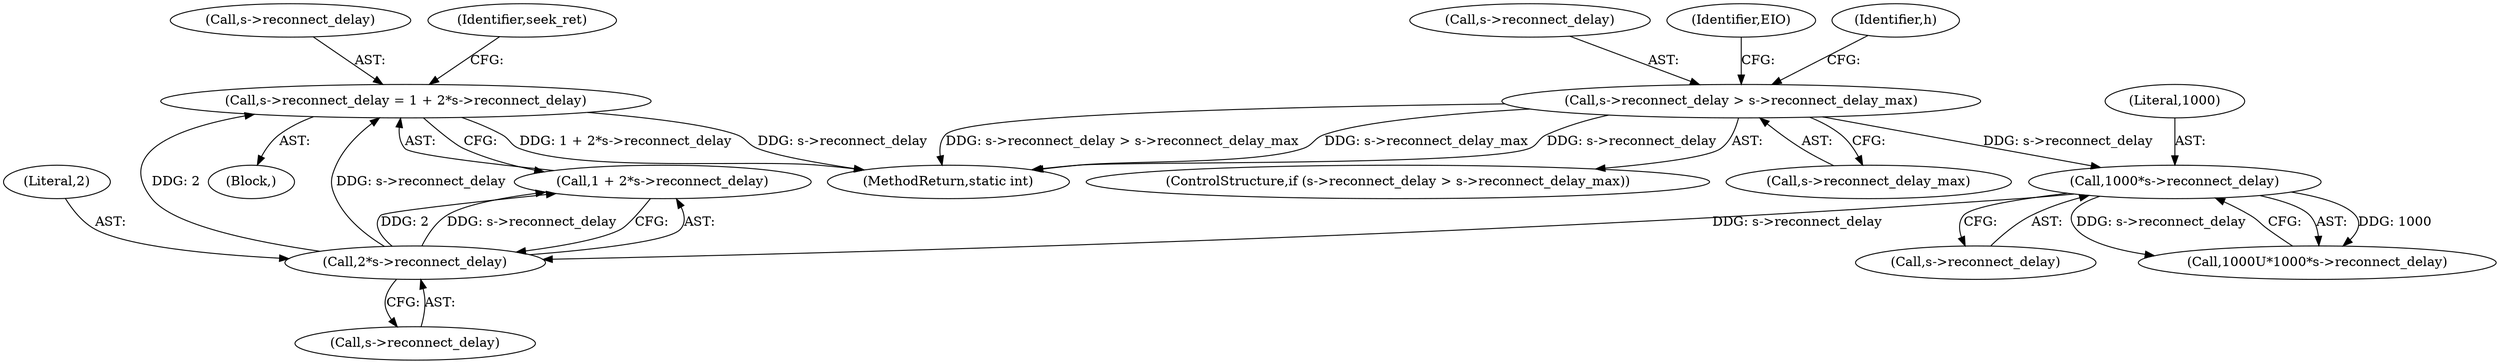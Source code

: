 digraph "0_FFmpeg_2a05c8f813de6f2278827734bf8102291e7484aa_4@API" {
"1000308" [label="(Call,s->reconnect_delay = 1 + 2*s->reconnect_delay)"];
"1000314" [label="(Call,2*s->reconnect_delay)"];
"1000303" [label="(Call,1000*s->reconnect_delay)"];
"1000281" [label="(Call,s->reconnect_delay > s->reconnect_delay_max)"];
"1000304" [label="(Literal,1000)"];
"1000305" [label="(Call,s->reconnect_delay)"];
"1000281" [label="(Call,s->reconnect_delay > s->reconnect_delay_max)"];
"1000290" [label="(Identifier,EIO)"];
"1000320" [label="(Identifier,seek_ret)"];
"1000352" [label="(MethodReturn,static int)"];
"1000301" [label="(Call,1000U*1000*s->reconnect_delay)"];
"1000292" [label="(Identifier,h)"];
"1000280" [label="(ControlStructure,if (s->reconnect_delay > s->reconnect_delay_max))"];
"1000316" [label="(Call,s->reconnect_delay)"];
"1000268" [label="(Block,)"];
"1000309" [label="(Call,s->reconnect_delay)"];
"1000303" [label="(Call,1000*s->reconnect_delay)"];
"1000314" [label="(Call,2*s->reconnect_delay)"];
"1000312" [label="(Call,1 + 2*s->reconnect_delay)"];
"1000315" [label="(Literal,2)"];
"1000308" [label="(Call,s->reconnect_delay = 1 + 2*s->reconnect_delay)"];
"1000282" [label="(Call,s->reconnect_delay)"];
"1000285" [label="(Call,s->reconnect_delay_max)"];
"1000308" -> "1000268"  [label="AST: "];
"1000308" -> "1000312"  [label="CFG: "];
"1000309" -> "1000308"  [label="AST: "];
"1000312" -> "1000308"  [label="AST: "];
"1000320" -> "1000308"  [label="CFG: "];
"1000308" -> "1000352"  [label="DDG: s->reconnect_delay"];
"1000308" -> "1000352"  [label="DDG: 1 + 2*s->reconnect_delay"];
"1000314" -> "1000308"  [label="DDG: 2"];
"1000314" -> "1000308"  [label="DDG: s->reconnect_delay"];
"1000314" -> "1000312"  [label="AST: "];
"1000314" -> "1000316"  [label="CFG: "];
"1000315" -> "1000314"  [label="AST: "];
"1000316" -> "1000314"  [label="AST: "];
"1000312" -> "1000314"  [label="CFG: "];
"1000314" -> "1000312"  [label="DDG: 2"];
"1000314" -> "1000312"  [label="DDG: s->reconnect_delay"];
"1000303" -> "1000314"  [label="DDG: s->reconnect_delay"];
"1000303" -> "1000301"  [label="AST: "];
"1000303" -> "1000305"  [label="CFG: "];
"1000304" -> "1000303"  [label="AST: "];
"1000305" -> "1000303"  [label="AST: "];
"1000301" -> "1000303"  [label="CFG: "];
"1000303" -> "1000301"  [label="DDG: 1000"];
"1000303" -> "1000301"  [label="DDG: s->reconnect_delay"];
"1000281" -> "1000303"  [label="DDG: s->reconnect_delay"];
"1000281" -> "1000280"  [label="AST: "];
"1000281" -> "1000285"  [label="CFG: "];
"1000282" -> "1000281"  [label="AST: "];
"1000285" -> "1000281"  [label="AST: "];
"1000290" -> "1000281"  [label="CFG: "];
"1000292" -> "1000281"  [label="CFG: "];
"1000281" -> "1000352"  [label="DDG: s->reconnect_delay_max"];
"1000281" -> "1000352"  [label="DDG: s->reconnect_delay"];
"1000281" -> "1000352"  [label="DDG: s->reconnect_delay > s->reconnect_delay_max"];
}
